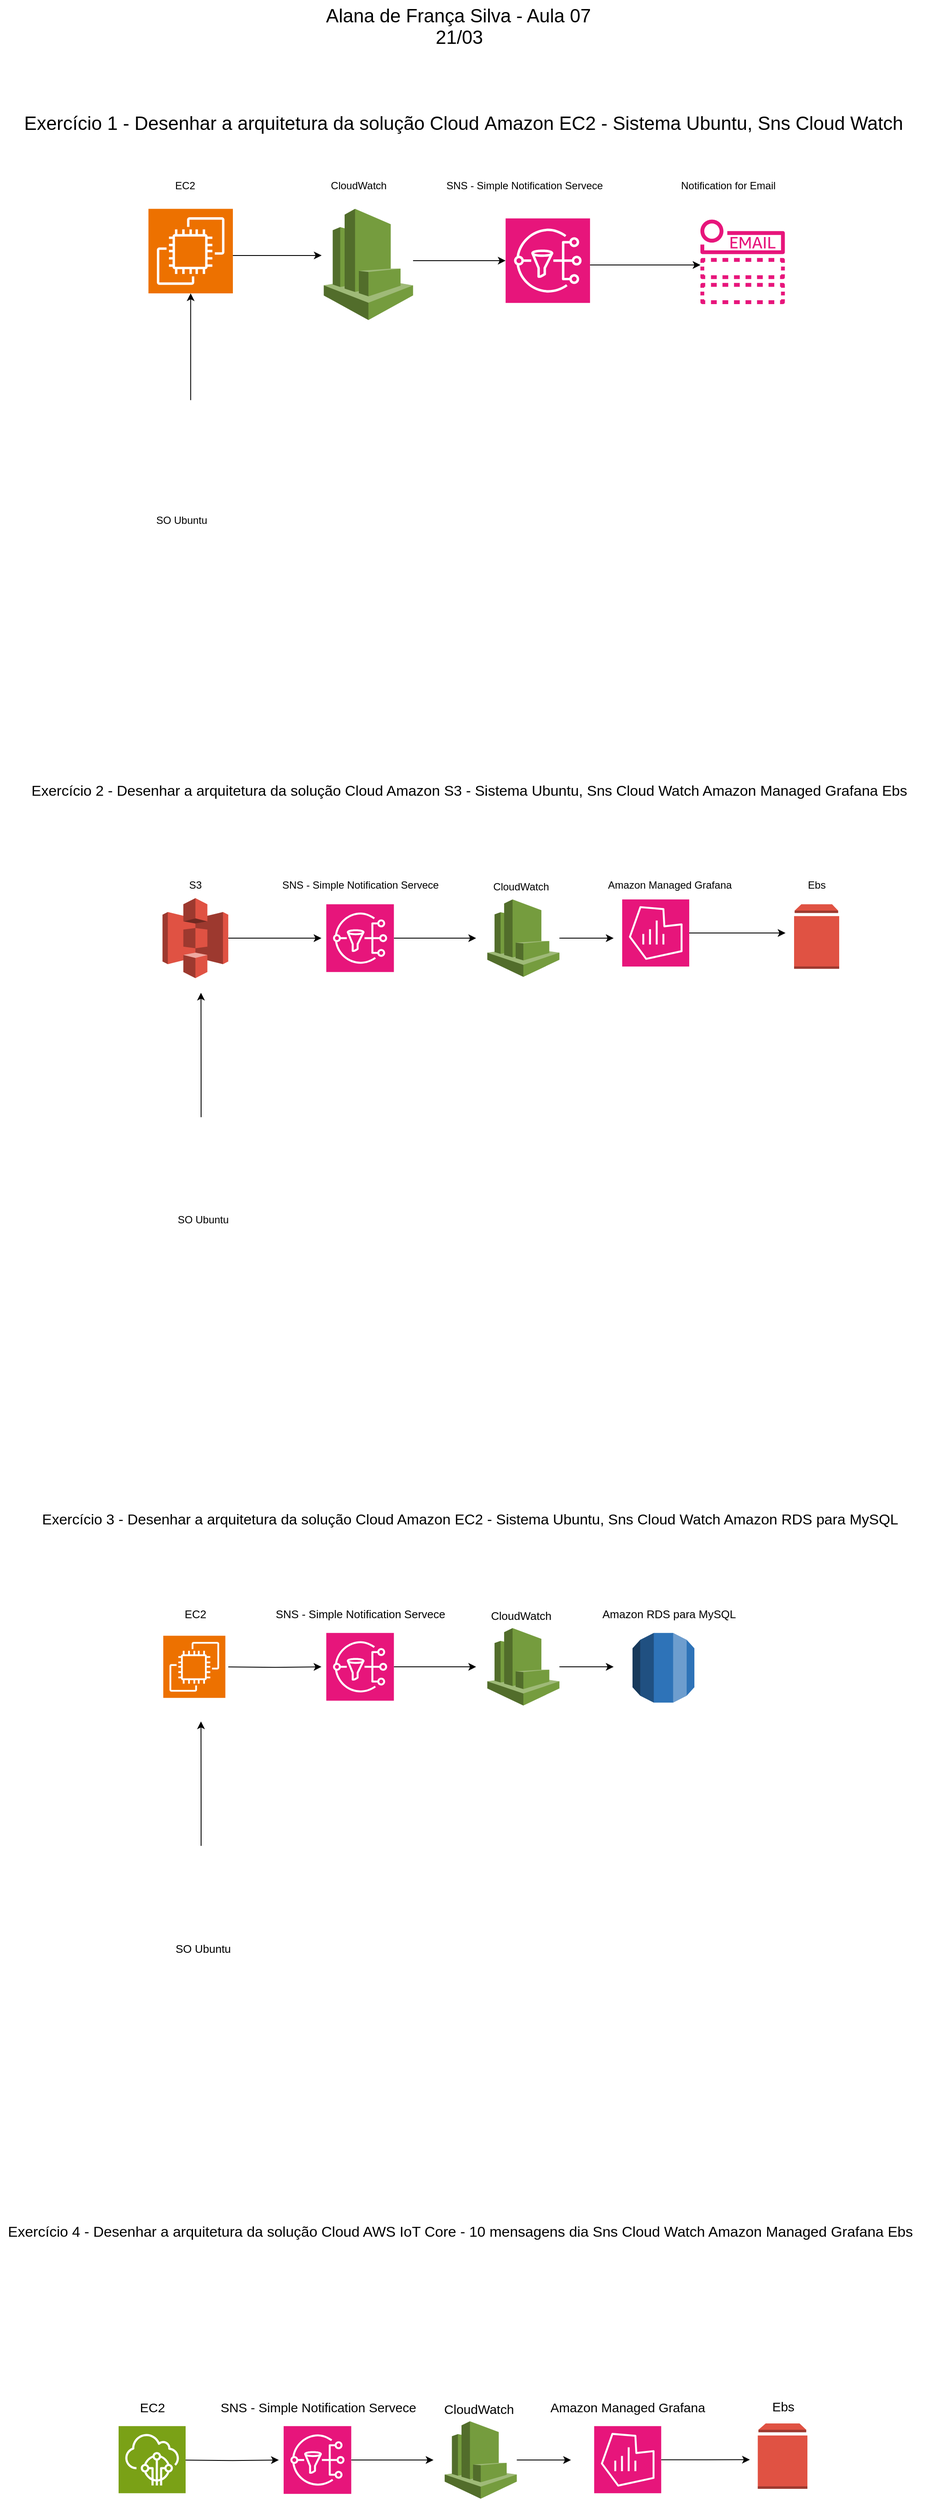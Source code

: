 <mxfile version="26.1.1">
  <diagram name="Página-1" id="B6OQTGkpnJlfvYSiuRSP">
    <mxGraphModel dx="2390" dy="1300" grid="0" gridSize="10" guides="1" tooltips="1" connect="1" arrows="1" fold="1" page="1" pageScale="1" pageWidth="1169" pageHeight="827" math="0" shadow="0">
      <root>
        <mxCell id="0" />
        <mxCell id="1" parent="0" />
        <mxCell id="spWjhORQWZopV1PiNU9U-86" value="" style="group" vertex="1" connectable="0" parent="1">
          <mxGeometry x="86" y="1802" width="1018" height="528.29" as="geometry" />
        </mxCell>
        <mxCell id="spWjhORQWZopV1PiNU9U-52" value="&lt;font style=&quot;font-size: 17px;&quot;&gt;&lt;font style=&quot;&quot;&gt;&lt;font style=&quot;&quot;&gt;Exercício 3 -&amp;nbsp;&lt;/font&gt;&lt;/font&gt;&lt;font style=&quot;&quot;&gt;Desenhar a arquitetura da solução Cloud Amazon EC2 - Sistema Ubuntu, Sns Cloud Watch Amazon RDS para MySQL&lt;/font&gt;&amp;nbsp;&lt;/font&gt;" style="text;html=1;align=center;verticalAlign=middle;resizable=0;points=[];autosize=1;strokeColor=none;fillColor=none;" vertex="1" parent="spWjhORQWZopV1PiNU9U-86">
          <mxGeometry width="1018" height="32" as="geometry" />
        </mxCell>
        <mxCell id="spWjhORQWZopV1PiNU9U-57" style="edgeStyle=orthogonalEdgeStyle;rounded=0;orthogonalLoop=1;jettySize=auto;html=1;" edge="1" parent="spWjhORQWZopV1PiNU9U-86">
          <mxGeometry relative="1" as="geometry">
            <mxPoint x="334" y="186.5" as="targetPoint" />
            <mxPoint x="225.62" y="186.571" as="sourcePoint" />
          </mxGeometry>
        </mxCell>
        <mxCell id="spWjhORQWZopV1PiNU9U-41" value="" style="shape=image;html=1;verticalAlign=top;verticalLabelPosition=bottom;labelBackgroundColor=#ffffff;imageAspect=0;aspect=fixed;image=https://cdn1.iconfinder.com/data/icons/operating-system-flat-1/30/ubuntu-128.png" vertex="1" parent="spWjhORQWZopV1PiNU9U-86">
          <mxGeometry x="143.48" y="394.57" width="104.72" height="104.72" as="geometry" />
        </mxCell>
        <mxCell id="spWjhORQWZopV1PiNU9U-42" value="SO Ubuntu" style="text;html=1;align=center;verticalAlign=middle;resizable=0;points=[];autosize=1;strokeColor=none;fillColor=none;fontSize=13;" vertex="1" parent="spWjhORQWZopV1PiNU9U-86">
          <mxGeometry x="154.843" y="500.29" width="82" height="28" as="geometry" />
        </mxCell>
        <mxCell id="spWjhORQWZopV1PiNU9U-59" style="edgeStyle=orthogonalEdgeStyle;rounded=0;orthogonalLoop=1;jettySize=auto;html=1;" edge="1" parent="spWjhORQWZopV1PiNU9U-86" source="spWjhORQWZopV1PiNU9U-43">
          <mxGeometry relative="1" as="geometry">
            <mxPoint x="674" y="186.5" as="targetPoint" />
          </mxGeometry>
        </mxCell>
        <mxCell id="spWjhORQWZopV1PiNU9U-43" value="" style="outlineConnect=0;dashed=0;verticalLabelPosition=bottom;verticalAlign=top;align=center;html=1;shape=mxgraph.aws3.cloudwatch;fillColor=#759C3E;gradientColor=none;" vertex="1" parent="spWjhORQWZopV1PiNU9U-86">
          <mxGeometry x="527.05" y="141.5" width="83.9" height="90" as="geometry" />
        </mxCell>
        <mxCell id="spWjhORQWZopV1PiNU9U-58" style="edgeStyle=orthogonalEdgeStyle;rounded=0;orthogonalLoop=1;jettySize=auto;html=1;" edge="1" parent="spWjhORQWZopV1PiNU9U-86" source="spWjhORQWZopV1PiNU9U-45">
          <mxGeometry relative="1" as="geometry">
            <mxPoint x="514" y="186.5" as="targetPoint" />
          </mxGeometry>
        </mxCell>
        <mxCell id="spWjhORQWZopV1PiNU9U-45" value="" style="sketch=0;points=[[0,0,0],[0.25,0,0],[0.5,0,0],[0.75,0,0],[1,0,0],[0,1,0],[0.25,1,0],[0.5,1,0],[0.75,1,0],[1,1,0],[0,0.25,0],[0,0.5,0],[0,0.75,0],[1,0.25,0],[1,0.5,0],[1,0.75,0]];outlineConnect=0;fontColor=#232F3E;fillColor=#E7157B;strokeColor=#ffffff;dashed=0;verticalLabelPosition=bottom;verticalAlign=top;align=center;html=1;fontSize=12;fontStyle=0;aspect=fixed;shape=mxgraph.aws4.resourceIcon;resIcon=mxgraph.aws4.sns;" vertex="1" parent="spWjhORQWZopV1PiNU9U-86">
          <mxGeometry x="339.67" y="147.17" width="78.66" height="78.66" as="geometry" />
        </mxCell>
        <mxCell id="spWjhORQWZopV1PiNU9U-47" value="CloudWatch" style="text;html=1;align=center;verticalAlign=middle;resizable=0;points=[];autosize=1;strokeColor=none;fillColor=none;fontSize=13;" vertex="1" parent="spWjhORQWZopV1PiNU9U-86">
          <mxGeometry x="521.949" y="112.5" width="88" height="28" as="geometry" />
        </mxCell>
        <mxCell id="spWjhORQWZopV1PiNU9U-48" value="SNS - Simple Notification Servece" style="text;html=1;align=center;verticalAlign=middle;resizable=0;points=[];autosize=1;strokeColor=none;fillColor=none;fontSize=13;" vertex="1" parent="spWjhORQWZopV1PiNU9U-86">
          <mxGeometry x="271.998" y="111" width="215" height="28" as="geometry" />
        </mxCell>
        <mxCell id="spWjhORQWZopV1PiNU9U-49" value="&lt;font&gt;Amazon RDS para MySQL&lt;/font&gt;&lt;span&gt;&amp;nbsp;&lt;/span&gt;" style="text;html=1;align=center;verticalAlign=middle;resizable=0;points=[];autosize=1;strokeColor=none;fillColor=none;fontSize=13;" vertex="1" parent="spWjhORQWZopV1PiNU9U-86">
          <mxGeometry x="652.001" y="111" width="176" height="28" as="geometry" />
        </mxCell>
        <mxCell id="spWjhORQWZopV1PiNU9U-50" style="edgeStyle=orthogonalEdgeStyle;rounded=0;orthogonalLoop=1;jettySize=auto;html=1;entryX=0.5;entryY=1;entryDx=0;entryDy=0;entryPerimeter=0;" edge="1" parent="spWjhORQWZopV1PiNU9U-86" source="spWjhORQWZopV1PiNU9U-41">
          <mxGeometry relative="1" as="geometry">
            <mxPoint x="193.858" y="249.941" as="targetPoint" />
            <Array as="points">
              <mxPoint x="194" y="345" />
              <mxPoint x="194" y="345" />
            </Array>
          </mxGeometry>
        </mxCell>
        <mxCell id="spWjhORQWZopV1PiNU9U-83" value="" style="sketch=0;points=[[0,0,0],[0.25,0,0],[0.5,0,0],[0.75,0,0],[1,0,0],[0,1,0],[0.25,1,0],[0.5,1,0],[0.75,1,0],[1,1,0],[0,0.25,0],[0,0.5,0],[0,0.75,0],[1,0.25,0],[1,0.5,0],[1,0.75,0]];outlineConnect=0;fontColor=#232F3E;fillColor=#ED7100;strokeColor=#ffffff;dashed=0;verticalLabelPosition=bottom;verticalAlign=top;align=center;html=1;fontSize=12;fontStyle=0;aspect=fixed;shape=mxgraph.aws4.resourceIcon;resIcon=mxgraph.aws4.ec2;" vertex="1" parent="spWjhORQWZopV1PiNU9U-86">
          <mxGeometry x="150" y="150.39" width="72.23" height="72.23" as="geometry" />
        </mxCell>
        <mxCell id="spWjhORQWZopV1PiNU9U-84" value="EC2" style="text;html=1;align=center;verticalAlign=middle;resizable=0;points=[];autosize=1;strokeColor=none;fillColor=none;fontSize=13;" vertex="1" parent="spWjhORQWZopV1PiNU9U-86">
          <mxGeometry x="165.114" y="111" width="43" height="28" as="geometry" />
        </mxCell>
        <mxCell id="spWjhORQWZopV1PiNU9U-85" value="" style="outlineConnect=0;dashed=0;verticalLabelPosition=bottom;verticalAlign=top;align=center;html=1;shape=mxgraph.aws3.rds;fillColor=#2E73B8;gradientColor=none;" vertex="1" parent="spWjhORQWZopV1PiNU9U-86">
          <mxGeometry x="696" y="147.17" width="72" height="81" as="geometry" />
        </mxCell>
        <mxCell id="spWjhORQWZopV1PiNU9U-104" value="" style="sketch=0;points=[[0,0,0],[0.25,0,0],[0.5,0,0],[0.75,0,0],[1,0,0],[0,1,0],[0.25,1,0],[0.5,1,0],[0.75,1,0],[1,1,0],[0,0.25,0],[0,0.5,0],[0,0.75,0],[1,0.25,0],[1,0.5,0],[1,0.75,0]];outlineConnect=0;fontColor=#232F3E;fillColor=#7AA116;strokeColor=#ffffff;dashed=0;verticalLabelPosition=bottom;verticalAlign=top;align=center;html=1;fontSize=12;fontStyle=0;aspect=fixed;shape=mxgraph.aws4.resourceIcon;resIcon=mxgraph.aws4.iot_core;" vertex="1" parent="1">
          <mxGeometry x="184" y="2871.17" width="78" height="78" as="geometry" />
        </mxCell>
        <mxCell id="spWjhORQWZopV1PiNU9U-88" value="&lt;font style=&quot;font-size: 17px;&quot;&gt;&lt;font style=&quot;&quot;&gt;&lt;font style=&quot;&quot;&gt;Exercício 4 -&amp;nbsp;&lt;/font&gt;&lt;/font&gt;&lt;font style=&quot;&quot;&gt;Desenhar a arquitetura da solução Cloud AWS IoT Core - 10 mensagens dia Sns Cloud Watch Amazon Managed Grafana Ebs &lt;/font&gt;&amp;nbsp;&lt;/font&gt;" style="text;html=1;align=center;verticalAlign=middle;resizable=0;points=[];autosize=1;strokeColor=none;fillColor=none;" vertex="1" parent="1">
          <mxGeometry x="46" y="2630" width="1080" height="32" as="geometry" />
        </mxCell>
        <mxCell id="spWjhORQWZopV1PiNU9U-89" style="edgeStyle=orthogonalEdgeStyle;rounded=0;orthogonalLoop=1;jettySize=auto;html=1;" edge="1" parent="1">
          <mxGeometry relative="1" as="geometry">
            <mxPoint x="370.39" y="2910.5" as="targetPoint" />
            <mxPoint x="262.01" y="2910.571" as="sourcePoint" />
          </mxGeometry>
        </mxCell>
        <mxCell id="spWjhORQWZopV1PiNU9U-92" style="edgeStyle=orthogonalEdgeStyle;rounded=0;orthogonalLoop=1;jettySize=auto;html=1;" edge="1" parent="1" source="spWjhORQWZopV1PiNU9U-93">
          <mxGeometry relative="1" as="geometry">
            <mxPoint x="710.39" y="2910.5" as="targetPoint" />
          </mxGeometry>
        </mxCell>
        <mxCell id="spWjhORQWZopV1PiNU9U-93" value="" style="outlineConnect=0;dashed=0;verticalLabelPosition=bottom;verticalAlign=top;align=center;html=1;shape=mxgraph.aws3.cloudwatch;fillColor=#759C3E;gradientColor=none;" vertex="1" parent="1">
          <mxGeometry x="563.44" y="2865.5" width="83.9" height="90" as="geometry" />
        </mxCell>
        <mxCell id="spWjhORQWZopV1PiNU9U-94" style="edgeStyle=orthogonalEdgeStyle;rounded=0;orthogonalLoop=1;jettySize=auto;html=1;" edge="1" parent="1" source="spWjhORQWZopV1PiNU9U-95">
          <mxGeometry relative="1" as="geometry">
            <mxPoint x="550.39" y="2910.5" as="targetPoint" />
          </mxGeometry>
        </mxCell>
        <mxCell id="spWjhORQWZopV1PiNU9U-95" value="" style="sketch=0;points=[[0,0,0],[0.25,0,0],[0.5,0,0],[0.75,0,0],[1,0,0],[0,1,0],[0.25,1,0],[0.5,1,0],[0.75,1,0],[1,1,0],[0,0.25,0],[0,0.5,0],[0,0.75,0],[1,0.25,0],[1,0.5,0],[1,0.75,0]];outlineConnect=0;fontColor=#232F3E;fillColor=#E7157B;strokeColor=#ffffff;dashed=0;verticalLabelPosition=bottom;verticalAlign=top;align=center;html=1;fontSize=12;fontStyle=0;aspect=fixed;shape=mxgraph.aws4.resourceIcon;resIcon=mxgraph.aws4.sns;" vertex="1" parent="1">
          <mxGeometry x="376.06" y="2871.17" width="78.66" height="78.66" as="geometry" />
        </mxCell>
        <mxCell id="spWjhORQWZopV1PiNU9U-96" value="CloudWatch" style="text;html=1;align=center;verticalAlign=middle;resizable=0;points=[];autosize=1;strokeColor=none;fillColor=none;fontSize=15;" vertex="1" parent="1">
          <mxGeometry x="553.339" y="2835.5" width="99" height="30" as="geometry" />
        </mxCell>
        <mxCell id="spWjhORQWZopV1PiNU9U-97" value="SNS - Simple Notification Servece" style="text;html=1;align=center;verticalAlign=middle;resizable=0;points=[];autosize=1;strokeColor=none;fillColor=none;fontSize=15;" vertex="1" parent="1">
          <mxGeometry x="293.388" y="2834" width="246" height="30" as="geometry" />
        </mxCell>
        <mxCell id="spWjhORQWZopV1PiNU9U-98" value="&lt;span&gt;Amazon Managed Grafana&lt;/span&gt;" style="text;html=1;align=center;verticalAlign=middle;resizable=0;points=[];autosize=1;strokeColor=none;fillColor=none;fontSize=15;" vertex="1" parent="1">
          <mxGeometry x="677.391" y="2834" width="198" height="30" as="geometry" />
        </mxCell>
        <mxCell id="spWjhORQWZopV1PiNU9U-101" value="EC2" style="text;html=1;align=center;verticalAlign=middle;resizable=0;points=[];autosize=1;strokeColor=none;fillColor=none;fontSize=15;" vertex="1" parent="1">
          <mxGeometry x="199.504" y="2834" width="47" height="30" as="geometry" />
        </mxCell>
        <mxCell id="spWjhORQWZopV1PiNU9U-108" style="edgeStyle=orthogonalEdgeStyle;rounded=0;orthogonalLoop=1;jettySize=auto;html=1;" edge="1" parent="1" source="spWjhORQWZopV1PiNU9U-105">
          <mxGeometry relative="1" as="geometry">
            <mxPoint x="918.533" y="2910.17" as="targetPoint" />
          </mxGeometry>
        </mxCell>
        <mxCell id="spWjhORQWZopV1PiNU9U-105" value="" style="sketch=0;points=[[0,0,0],[0.25,0,0],[0.5,0,0],[0.75,0,0],[1,0,0],[0,1,0],[0.25,1,0],[0.5,1,0],[0.75,1,0],[1,1,0],[0,0.25,0],[0,0.5,0],[0,0.75,0],[1,0.25,0],[1,0.5,0],[1,0.75,0]];points=[[0,0,0],[0.25,0,0],[0.5,0,0],[0.75,0,0],[1,0,0],[0,1,0],[0.25,1,0],[0.5,1,0],[0.75,1,0],[1,1,0],[0,0.25,0],[0,0.5,0],[0,0.75,0],[1,0.25,0],[1,0.5,0],[1,0.75,0]];outlineConnect=0;fontColor=#232F3E;fillColor=#E7157B;strokeColor=#ffffff;dashed=0;verticalLabelPosition=bottom;verticalAlign=top;align=center;html=1;fontSize=12;fontStyle=0;aspect=fixed;shape=mxgraph.aws4.resourceIcon;resIcon=mxgraph.aws4.managed_service_for_grafana;" vertex="1" parent="1">
          <mxGeometry x="737.39" y="2871.17" width="78" height="78" as="geometry" />
        </mxCell>
        <mxCell id="spWjhORQWZopV1PiNU9U-63" value="&lt;font style=&quot;font-size: 17px;&quot;&gt;&lt;font style=&quot;&quot;&gt;&lt;font style=&quot;&quot;&gt;Exercício 2 -&amp;nbsp;&lt;/font&gt;&lt;/font&gt;&lt;font style=&quot;&quot;&gt;Desenhar a arquitetura da solução Cloud Amazon S3 - Sistema Ubuntu, Sns Cloud Watch Amazon Managed Grafana Ebs&lt;/font&gt;&amp;nbsp;&lt;/font&gt;" style="text;html=1;align=center;verticalAlign=middle;resizable=0;points=[];autosize=1;strokeColor=none;fillColor=none;" vertex="1" parent="1">
          <mxGeometry x="69" y="956" width="1050" height="30" as="geometry" />
        </mxCell>
        <mxCell id="spWjhORQWZopV1PiNU9U-64" style="edgeStyle=orthogonalEdgeStyle;rounded=0;orthogonalLoop=1;jettySize=auto;html=1;" edge="1" parent="1" source="spWjhORQWZopV1PiNU9U-65">
          <mxGeometry relative="1" as="geometry">
            <mxPoint x="420" y="1141.5" as="targetPoint" />
          </mxGeometry>
        </mxCell>
        <mxCell id="spWjhORQWZopV1PiNU9U-65" value="" style="outlineConnect=0;dashed=0;verticalLabelPosition=bottom;verticalAlign=top;align=center;html=1;shape=mxgraph.aws3.s3;fillColor=#E05243;gradientColor=none;" vertex="1" parent="1">
          <mxGeometry x="235.12" y="1095" width="76.5" height="93" as="geometry" />
        </mxCell>
        <mxCell id="spWjhORQWZopV1PiNU9U-66" value="S3" style="text;html=1;align=center;verticalAlign=middle;resizable=0;points=[];autosize=1;strokeColor=none;fillColor=none;fontSize=12;" vertex="1" parent="1">
          <mxGeometry x="253.374" y="1065" width="40" height="30" as="geometry" />
        </mxCell>
        <mxCell id="spWjhORQWZopV1PiNU9U-67" value="" style="shape=image;html=1;verticalAlign=top;verticalLabelPosition=bottom;labelBackgroundColor=#ffffff;imageAspect=0;aspect=fixed;image=https://cdn1.iconfinder.com/data/icons/operating-system-flat-1/30/ubuntu-128.png" vertex="1" parent="1">
          <mxGeometry x="229.48" y="1349.57" width="104.72" height="104.72" as="geometry" />
        </mxCell>
        <mxCell id="spWjhORQWZopV1PiNU9U-68" value="SO Ubuntu" style="text;html=1;align=center;verticalAlign=middle;resizable=0;points=[];autosize=1;strokeColor=none;fillColor=none;fontSize=12;" vertex="1" parent="1">
          <mxGeometry x="241.843" y="1454.29" width="80" height="30" as="geometry" />
        </mxCell>
        <mxCell id="spWjhORQWZopV1PiNU9U-69" style="edgeStyle=orthogonalEdgeStyle;rounded=0;orthogonalLoop=1;jettySize=auto;html=1;" edge="1" parent="1" source="spWjhORQWZopV1PiNU9U-70">
          <mxGeometry relative="1" as="geometry">
            <mxPoint x="760" y="1141.5" as="targetPoint" />
          </mxGeometry>
        </mxCell>
        <mxCell id="spWjhORQWZopV1PiNU9U-70" value="" style="outlineConnect=0;dashed=0;verticalLabelPosition=bottom;verticalAlign=top;align=center;html=1;shape=mxgraph.aws3.cloudwatch;fillColor=#759C3E;gradientColor=none;" vertex="1" parent="1">
          <mxGeometry x="613.05" y="1096.5" width="83.9" height="90" as="geometry" />
        </mxCell>
        <mxCell id="spWjhORQWZopV1PiNU9U-71" style="edgeStyle=orthogonalEdgeStyle;rounded=0;orthogonalLoop=1;jettySize=auto;html=1;" edge="1" parent="1" source="spWjhORQWZopV1PiNU9U-72">
          <mxGeometry relative="1" as="geometry">
            <mxPoint x="600" y="1141.5" as="targetPoint" />
          </mxGeometry>
        </mxCell>
        <mxCell id="spWjhORQWZopV1PiNU9U-72" value="" style="sketch=0;points=[[0,0,0],[0.25,0,0],[0.5,0,0],[0.75,0,0],[1,0,0],[0,1,0],[0.25,1,0],[0.5,1,0],[0.75,1,0],[1,1,0],[0,0.25,0],[0,0.5,0],[0,0.75,0],[1,0.25,0],[1,0.5,0],[1,0.75,0]];outlineConnect=0;fontColor=#232F3E;fillColor=#E7157B;strokeColor=#ffffff;dashed=0;verticalLabelPosition=bottom;verticalAlign=top;align=center;html=1;fontSize=12;fontStyle=0;aspect=fixed;shape=mxgraph.aws4.resourceIcon;resIcon=mxgraph.aws4.sns;" vertex="1" parent="1">
          <mxGeometry x="425.67" y="1102.17" width="78.66" height="78.66" as="geometry" />
        </mxCell>
        <mxCell id="spWjhORQWZopV1PiNU9U-73" value="CloudWatch" style="text;html=1;align=center;verticalAlign=middle;resizable=0;points=[];autosize=1;strokeColor=none;fillColor=none;fontSize=12;" vertex="1" parent="1">
          <mxGeometry x="606.949" y="1066.5" width="90" height="30" as="geometry" />
        </mxCell>
        <mxCell id="spWjhORQWZopV1PiNU9U-74" value="SNS - Simple Notification Servece" style="text;html=1;align=center;verticalAlign=middle;resizable=0;points=[];autosize=1;strokeColor=none;fillColor=none;fontSize=12;" vertex="1" parent="1">
          <mxGeometry x="359.998" y="1065" width="210" height="30" as="geometry" />
        </mxCell>
        <mxCell id="spWjhORQWZopV1PiNU9U-75" value="&lt;span&gt;Amazon Managed Grafana&lt;/span&gt;" style="text;html=1;align=center;verticalAlign=middle;resizable=0;points=[];autosize=1;strokeColor=none;fillColor=none;fontSize=12;" vertex="1" parent="1">
          <mxGeometry x="740.001" y="1065" width="170" height="30" as="geometry" />
        </mxCell>
        <mxCell id="spWjhORQWZopV1PiNU9U-76" style="edgeStyle=orthogonalEdgeStyle;rounded=0;orthogonalLoop=1;jettySize=auto;html=1;entryX=0.5;entryY=1;entryDx=0;entryDy=0;entryPerimeter=0;" edge="1" parent="1" source="spWjhORQWZopV1PiNU9U-67">
          <mxGeometry relative="1" as="geometry">
            <mxPoint x="279.858" y="1204.941" as="targetPoint" />
            <Array as="points">
              <mxPoint x="280" y="1300" />
              <mxPoint x="280" y="1300" />
            </Array>
          </mxGeometry>
        </mxCell>
        <mxCell id="spWjhORQWZopV1PiNU9U-77" style="edgeStyle=orthogonalEdgeStyle;rounded=0;orthogonalLoop=1;jettySize=auto;html=1;" edge="1" parent="1" source="spWjhORQWZopV1PiNU9U-78">
          <mxGeometry relative="1" as="geometry">
            <mxPoint x="960" y="1135.5" as="targetPoint" />
          </mxGeometry>
        </mxCell>
        <mxCell id="spWjhORQWZopV1PiNU9U-78" value="" style="sketch=0;points=[[0,0,0],[0.25,0,0],[0.5,0,0],[0.75,0,0],[1,0,0],[0,1,0],[0.25,1,0],[0.5,1,0],[0.75,1,0],[1,1,0],[0,0.25,0],[0,0.5,0],[0,0.75,0],[1,0.25,0],[1,0.5,0],[1,0.75,0]];points=[[0,0,0],[0.25,0,0],[0.5,0,0],[0.75,0,0],[1,0,0],[0,1,0],[0.25,1,0],[0.5,1,0],[0.75,1,0],[1,1,0],[0,0.25,0],[0,0.5,0],[0,0.75,0],[1,0.25,0],[1,0.5,0],[1,0.75,0]];outlineConnect=0;fontColor=#232F3E;fillColor=#E7157B;strokeColor=#ffffff;dashed=0;verticalLabelPosition=bottom;verticalAlign=top;align=center;html=1;fontSize=12;fontStyle=0;aspect=fixed;shape=mxgraph.aws4.resourceIcon;resIcon=mxgraph.aws4.managed_service_for_grafana;" vertex="1" parent="1">
          <mxGeometry x="770" y="1096.5" width="78" height="78" as="geometry" />
        </mxCell>
        <mxCell id="spWjhORQWZopV1PiNU9U-79" value="" style="outlineConnect=0;dashed=0;verticalLabelPosition=bottom;verticalAlign=top;align=center;html=1;shape=mxgraph.aws3.volume;fillColor=#E05243;gradientColor=none;" vertex="1" parent="1">
          <mxGeometry x="970" y="1102.17" width="52.5" height="75" as="geometry" />
        </mxCell>
        <mxCell id="spWjhORQWZopV1PiNU9U-80" value="&lt;font&gt;Ebs&lt;/font&gt;" style="text;html=1;align=center;verticalAlign=middle;resizable=0;points=[];autosize=1;strokeColor=none;fillColor=none;fontSize=12;" vertex="1" parent="1">
          <mxGeometry x="976.25" y="1065" width="40" height="30" as="geometry" />
        </mxCell>
        <mxCell id="spWjhORQWZopV1PiNU9U-106" value="" style="outlineConnect=0;dashed=0;verticalLabelPosition=bottom;verticalAlign=top;align=center;html=1;shape=mxgraph.aws3.volume;fillColor=#E05243;gradientColor=none;" vertex="1" parent="1">
          <mxGeometry x="927.76" y="2868" width="57.75" height="76" as="geometry" />
        </mxCell>
        <mxCell id="spWjhORQWZopV1PiNU9U-107" value="&lt;font&gt;Ebs&lt;/font&gt;" style="text;html=1;align=center;verticalAlign=middle;resizable=0;points=[];autosize=1;strokeColor=none;fillColor=none;fontSize=15;" vertex="1" parent="1">
          <mxGeometry x="934.64" y="2833" width="44" height="30" as="geometry" />
        </mxCell>
        <mxCell id="spWjhORQWZopV1PiNU9U-16" value="" style="group;fontStyle=0" vertex="1" connectable="0" parent="1">
          <mxGeometry x="268" y="307" width="789" height="431" as="geometry" />
        </mxCell>
        <mxCell id="spWjhORQWZopV1PiNU9U-13" style="edgeStyle=orthogonalEdgeStyle;rounded=0;orthogonalLoop=1;jettySize=auto;html=1;" edge="1" parent="spWjhORQWZopV1PiNU9U-16" source="spWjhORQWZopV1PiNU9U-1">
          <mxGeometry relative="1" as="geometry">
            <mxPoint x="152.243" y="40.932" as="targetPoint" />
            <Array as="points">
              <mxPoint x="99" y="41" />
              <mxPoint x="99" y="41" />
            </Array>
          </mxGeometry>
        </mxCell>
        <mxCell id="spWjhORQWZopV1PiNU9U-1" value="" style="sketch=0;points=[[0,0,0],[0.25,0,0],[0.5,0,0],[0.75,0,0],[1,0,0],[0,1,0],[0.25,1,0],[0.5,1,0],[0.75,1,0],[1,1,0],[0,0.25,0],[0,0.5,0],[0,0.75,0],[1,0.25,0],[1,0.5,0],[1,0.75,0]];outlineConnect=0;fontColor=#232F3E;fillColor=#ED7100;strokeColor=#ffffff;dashed=0;verticalLabelPosition=bottom;verticalAlign=top;align=center;html=1;fontSize=12;fontStyle=0;aspect=fixed;shape=mxgraph.aws4.resourceIcon;resIcon=mxgraph.aws4.ec2;" vertex="1" parent="spWjhORQWZopV1PiNU9U-16">
          <mxGeometry x="-49.258" y="-13.29" width="98.231" height="98.231" as="geometry" />
        </mxCell>
        <mxCell id="spWjhORQWZopV1PiNU9U-2" value="EC2" style="text;html=1;align=center;verticalAlign=middle;resizable=0;points=[];autosize=1;strokeColor=none;fillColor=none;" vertex="1" parent="spWjhORQWZopV1PiNU9U-16">
          <mxGeometry x="-31.626" y="-55" width="50" height="30" as="geometry" />
        </mxCell>
        <mxCell id="spWjhORQWZopV1PiNU9U-3" value="" style="shape=image;html=1;verticalAlign=top;verticalLabelPosition=bottom;labelBackgroundColor=#ffffff;imageAspect=0;aspect=fixed;image=https://cdn1.iconfinder.com/data/icons/operating-system-flat-1/30/ubuntu-128.png" vertex="1" parent="spWjhORQWZopV1PiNU9U-16">
          <mxGeometry x="-65" y="209.161" width="129.716" height="129.716" as="geometry" />
        </mxCell>
        <mxCell id="spWjhORQWZopV1PiNU9U-4" value="SO Ubuntu" style="text;html=1;align=center;verticalAlign=middle;resizable=0;points=[];autosize=1;strokeColor=none;fillColor=none;" vertex="1" parent="spWjhORQWZopV1PiNU9U-16">
          <mxGeometry x="-50.517" y="334.29" width="80" height="30" as="geometry" />
        </mxCell>
        <mxCell id="spWjhORQWZopV1PiNU9U-5" value="" style="outlineConnect=0;dashed=0;verticalLabelPosition=bottom;verticalAlign=top;align=center;html=1;shape=mxgraph.aws3.cloudwatch;fillColor=#759C3E;gradientColor=none;" vertex="1" parent="spWjhORQWZopV1PiNU9U-16">
          <mxGeometry x="154.761" y="-13.29" width="103.899" height="129.3" as="geometry" />
        </mxCell>
        <mxCell id="spWjhORQWZopV1PiNU9U-15" style="edgeStyle=orthogonalEdgeStyle;rounded=0;orthogonalLoop=1;jettySize=auto;html=1;" edge="1" parent="spWjhORQWZopV1PiNU9U-16" source="spWjhORQWZopV1PiNU9U-6" target="spWjhORQWZopV1PiNU9U-7">
          <mxGeometry relative="1" as="geometry">
            <mxPoint x="580.431" y="52.055" as="targetPoint" />
            <Array as="points">
              <mxPoint x="555.243" y="52.055" />
              <mxPoint x="555.243" y="52.055" />
            </Array>
          </mxGeometry>
        </mxCell>
        <mxCell id="spWjhORQWZopV1PiNU9U-6" value="" style="sketch=0;points=[[0,0,0],[0.25,0,0],[0.5,0,0],[0.75,0,0],[1,0,0],[0,1,0],[0.25,1,0],[0.5,1,0],[0.75,1,0],[1,1,0],[0,0.25,0],[0,0.5,0],[0,0.75,0],[1,0.25,0],[1,0.5,0],[1,0.75,0]];outlineConnect=0;fontColor=#232F3E;fillColor=#E7157B;strokeColor=#ffffff;dashed=0;verticalLabelPosition=bottom;verticalAlign=top;align=center;html=1;fontSize=12;fontStyle=0;aspect=fixed;shape=mxgraph.aws4.resourceIcon;resIcon=mxgraph.aws4.sns;" vertex="1" parent="spWjhORQWZopV1PiNU9U-16">
          <mxGeometry x="366.337" y="-2.168" width="98.231" height="98.231" as="geometry" />
        </mxCell>
        <mxCell id="spWjhORQWZopV1PiNU9U-7" value="" style="sketch=0;outlineConnect=0;fontColor=#232F3E;gradientColor=none;fillColor=#E7157B;strokeColor=none;dashed=0;verticalLabelPosition=bottom;verticalAlign=top;align=center;html=1;fontSize=12;fontStyle=0;aspect=fixed;pointerEvents=1;shape=mxgraph.aws4.email_notification;" vertex="1" parent="spWjhORQWZopV1PiNU9U-16">
          <mxGeometry x="593.025" y="-0.777" width="98.231" height="98.231" as="geometry" />
        </mxCell>
        <mxCell id="spWjhORQWZopV1PiNU9U-8" value="CloudWatch" style="text;html=1;align=center;verticalAlign=middle;resizable=0;points=[];autosize=1;strokeColor=none;fillColor=none;" vertex="1" parent="spWjhORQWZopV1PiNU9U-16">
          <mxGeometry x="150.039" y="-55" width="90" height="30" as="geometry" />
        </mxCell>
        <mxCell id="spWjhORQWZopV1PiNU9U-9" value="SNS - Simple Notification Servece" style="text;html=1;align=center;verticalAlign=middle;resizable=0;points=[];autosize=1;strokeColor=none;fillColor=none;" vertex="1" parent="spWjhORQWZopV1PiNU9U-16">
          <mxGeometry x="283.218" y="-55" width="210" height="30" as="geometry" />
        </mxCell>
        <mxCell id="spWjhORQWZopV1PiNU9U-11" value="Notification for Email" style="text;html=1;align=center;verticalAlign=middle;resizable=0;points=[];autosize=1;strokeColor=none;fillColor=none;" vertex="1" parent="spWjhORQWZopV1PiNU9U-16">
          <mxGeometry x="560.281" y="-55" width="130" height="30" as="geometry" />
        </mxCell>
        <mxCell id="spWjhORQWZopV1PiNU9U-12" style="edgeStyle=orthogonalEdgeStyle;rounded=0;orthogonalLoop=1;jettySize=auto;html=1;entryX=0.5;entryY=1;entryDx=0;entryDy=0;entryPerimeter=0;" edge="1" parent="spWjhORQWZopV1PiNU9U-16" source="spWjhORQWZopV1PiNU9U-3" target="spWjhORQWZopV1PiNU9U-1">
          <mxGeometry relative="1" as="geometry" />
        </mxCell>
        <mxCell id="spWjhORQWZopV1PiNU9U-14" style="edgeStyle=orthogonalEdgeStyle;rounded=0;orthogonalLoop=1;jettySize=auto;html=1;entryX=0;entryY=0.5;entryDx=0;entryDy=0;entryPerimeter=0;" edge="1" parent="spWjhORQWZopV1PiNU9U-16" source="spWjhORQWZopV1PiNU9U-5" target="spWjhORQWZopV1PiNU9U-6">
          <mxGeometry relative="1" as="geometry">
            <Array as="points">
              <mxPoint x="339" y="47" />
              <mxPoint x="339" y="47" />
            </Array>
          </mxGeometry>
        </mxCell>
        <mxCell id="spWjhORQWZopV1PiNU9U-18" value="&lt;font style=&quot;font-size: 22px;&quot;&gt;&lt;font style=&quot;&quot;&gt;Exercício 1 -&amp;nbsp;Desenhar a arquitetura da solução Cloud&amp;nbsp;&lt;/font&gt;&lt;span style=&quot;background-color: transparent; color: light-dark(rgb(0, 0, 0), rgb(255, 255, 255));&quot;&gt;Amazon EC2 - Sistema Ubuntu,&amp;nbsp;&lt;/span&gt;&lt;span style=&quot;background-color: transparent; color: light-dark(rgb(0, 0, 0), rgb(255, 255, 255));&quot;&gt;Sns&amp;nbsp;&lt;/span&gt;&lt;span style=&quot;background-color: transparent; color: light-dark(rgb(0, 0, 0), rgb(255, 255, 255));&quot;&gt;Cloud Watch&lt;/span&gt;&lt;/font&gt;" style="text;html=1;align=center;verticalAlign=middle;resizable=0;points=[];autosize=1;strokeColor=none;fillColor=none;" vertex="1" parent="1">
          <mxGeometry x="60" y="175" width="1050" height="40" as="geometry" />
        </mxCell>
        <mxCell id="spWjhORQWZopV1PiNU9U-109" value="&lt;span style=&quot;font-size: 22px;&quot;&gt;Alana de França Silva - Aula 07&lt;/span&gt;" style="text;html=1;align=center;verticalAlign=middle;resizable=0;points=[];autosize=1;strokeColor=none;fillColor=none;" vertex="1" parent="1">
          <mxGeometry x="416" y="51" width="326" height="38" as="geometry" />
        </mxCell>
        <mxCell id="spWjhORQWZopV1PiNU9U-110" value="&lt;span style=&quot;font-size: 22px;&quot;&gt;21/03&lt;/span&gt;" style="text;html=1;align=center;verticalAlign=middle;resizable=0;points=[];autosize=1;strokeColor=none;fillColor=none;" vertex="1" parent="1">
          <mxGeometry x="543" y="76" width="73" height="38" as="geometry" />
        </mxCell>
      </root>
    </mxGraphModel>
  </diagram>
</mxfile>
